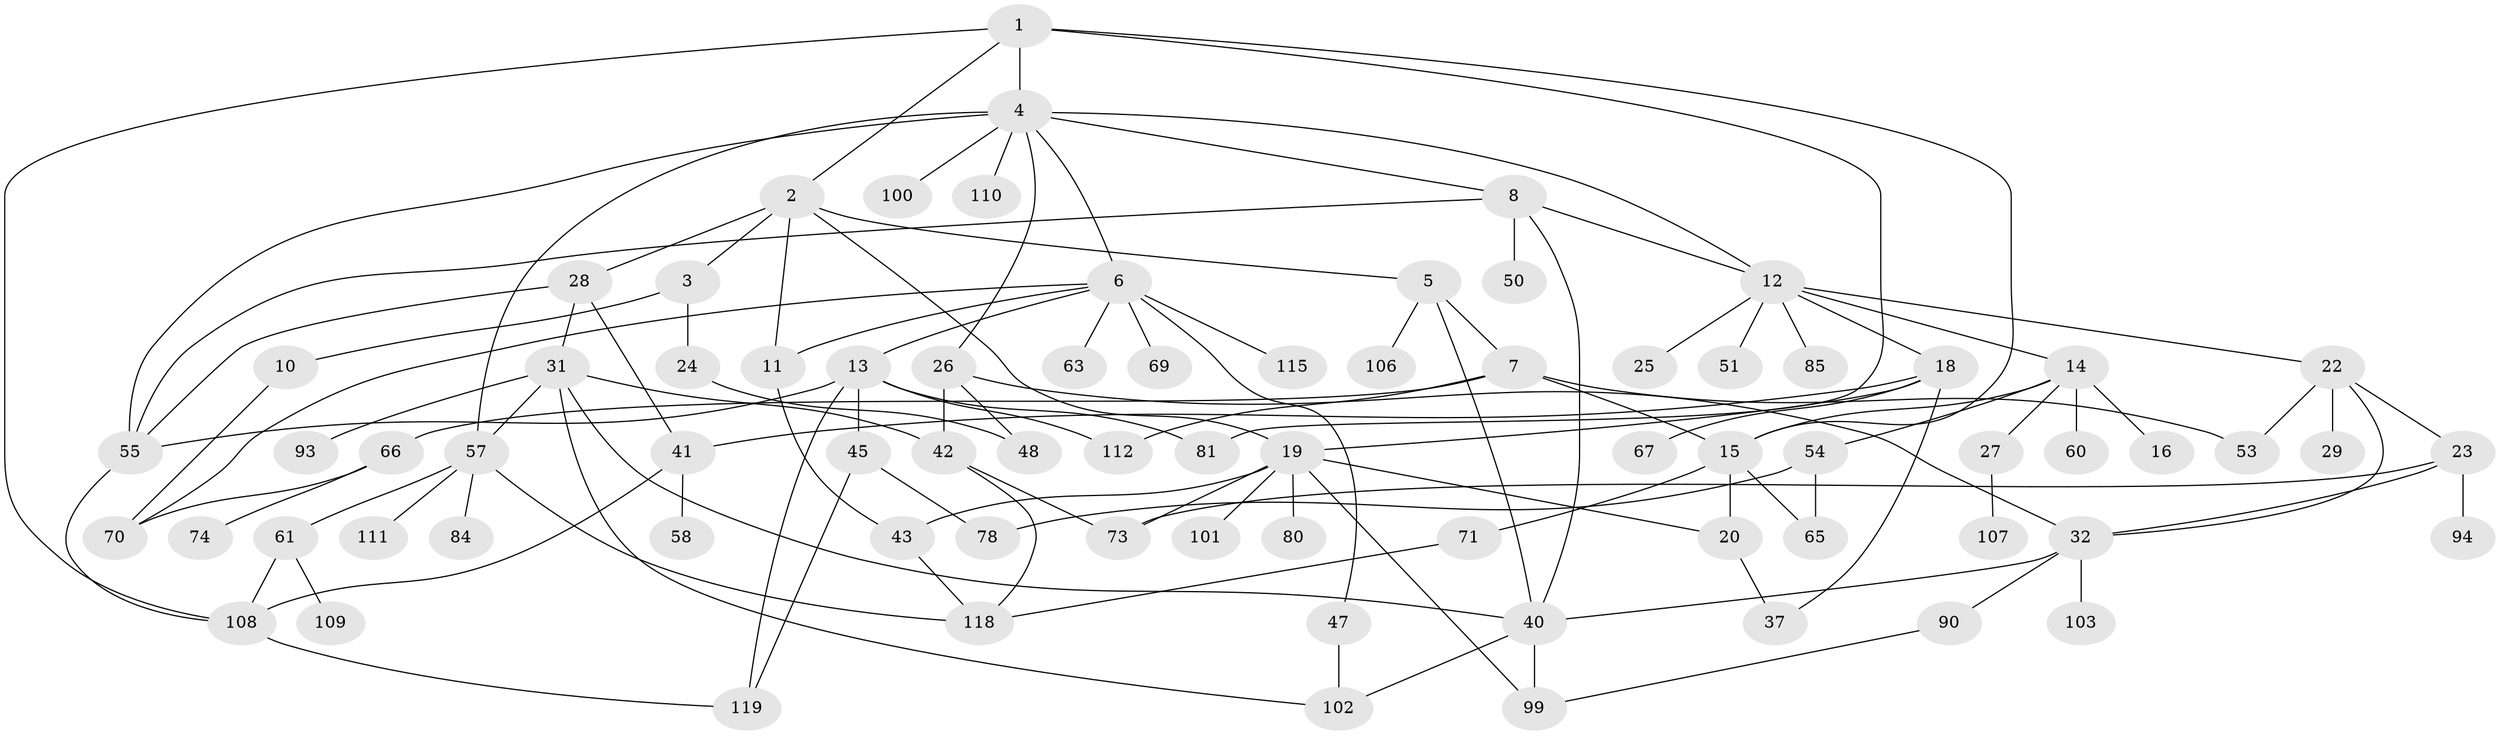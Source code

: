 // Generated by graph-tools (version 1.1) at 2025/23/03/03/25 07:23:34]
// undirected, 77 vertices, 117 edges
graph export_dot {
graph [start="1"]
  node [color=gray90,style=filled];
  1;
  2 [super="+82"];
  3 [super="+9"];
  4 [super="+21"];
  5 [super="+59"];
  6 [super="+62"];
  7 [super="+44"];
  8 [super="+35"];
  10 [super="+76"];
  11;
  12 [super="+17"];
  13 [super="+30"];
  14 [super="+52"];
  15 [super="+88"];
  16 [super="+46"];
  18 [super="+39"];
  19 [super="+36"];
  20 [super="+96"];
  22 [super="+89"];
  23 [super="+117"];
  24 [super="+38"];
  25;
  26 [super="+105"];
  27 [super="+34"];
  28 [super="+92"];
  29 [super="+79"];
  31 [super="+33"];
  32 [super="+98"];
  37;
  40 [super="+68"];
  41 [super="+56"];
  42;
  43 [super="+87"];
  45 [super="+83"];
  47 [super="+49"];
  48 [super="+91"];
  50;
  51;
  53;
  54;
  55 [super="+114"];
  57 [super="+75"];
  58;
  60;
  61 [super="+72"];
  63 [super="+64"];
  65;
  66;
  67;
  69;
  70 [super="+77"];
  71;
  73;
  74 [super="+95"];
  78;
  80 [super="+113"];
  81 [super="+86"];
  84 [super="+97"];
  85;
  90;
  93;
  94;
  99 [super="+104"];
  100;
  101;
  102;
  103;
  106;
  107;
  108 [super="+116"];
  109;
  110;
  111;
  112;
  115;
  118;
  119;
  1 -- 2;
  1 -- 4;
  1 -- 81;
  1 -- 108;
  1 -- 15;
  2 -- 3;
  2 -- 5;
  2 -- 11;
  2 -- 28;
  2 -- 19;
  3 -- 10;
  3 -- 24;
  4 -- 6;
  4 -- 8;
  4 -- 12;
  4 -- 26;
  4 -- 110;
  4 -- 100;
  4 -- 57;
  4 -- 55;
  5 -- 7;
  5 -- 106;
  5 -- 40 [weight=2];
  6 -- 13;
  6 -- 47;
  6 -- 70;
  6 -- 115;
  6 -- 11;
  6 -- 69;
  6 -- 63;
  7 -- 53;
  7 -- 112;
  7 -- 15;
  7 -- 66;
  8 -- 50;
  8 -- 12;
  8 -- 55;
  8 -- 40;
  10 -- 70;
  11 -- 43;
  12 -- 14;
  12 -- 18;
  12 -- 22;
  12 -- 51;
  12 -- 25;
  12 -- 85;
  13 -- 112;
  13 -- 81;
  13 -- 45;
  13 -- 119;
  13 -- 55;
  14 -- 15;
  14 -- 16;
  14 -- 27;
  14 -- 54;
  14 -- 60;
  15 -- 20;
  15 -- 65;
  15 -- 71;
  18 -- 19;
  18 -- 67;
  18 -- 41;
  18 -- 37;
  19 -- 43;
  19 -- 80;
  19 -- 73;
  19 -- 101;
  19 -- 20;
  19 -- 99;
  20 -- 37;
  22 -- 23;
  22 -- 29;
  22 -- 32;
  22 -- 53;
  23 -- 73;
  23 -- 94 [weight=2];
  23 -- 32;
  24 -- 48;
  26 -- 32;
  26 -- 48;
  26 -- 42;
  27 -- 107;
  28 -- 31;
  28 -- 41;
  28 -- 55;
  31 -- 57;
  31 -- 93;
  31 -- 40 [weight=2];
  31 -- 42;
  31 -- 102;
  32 -- 90;
  32 -- 103;
  32 -- 40;
  40 -- 99;
  40 -- 102;
  41 -- 58;
  41 -- 108;
  42 -- 73;
  42 -- 118;
  43 -- 118;
  45 -- 78;
  45 -- 119;
  47 -- 102;
  54 -- 78;
  54 -- 65;
  55 -- 108;
  57 -- 61;
  57 -- 118;
  57 -- 84;
  57 -- 111;
  61 -- 108;
  61 -- 109;
  66 -- 74;
  66 -- 70;
  71 -- 118;
  90 -- 99;
  108 -- 119;
}
